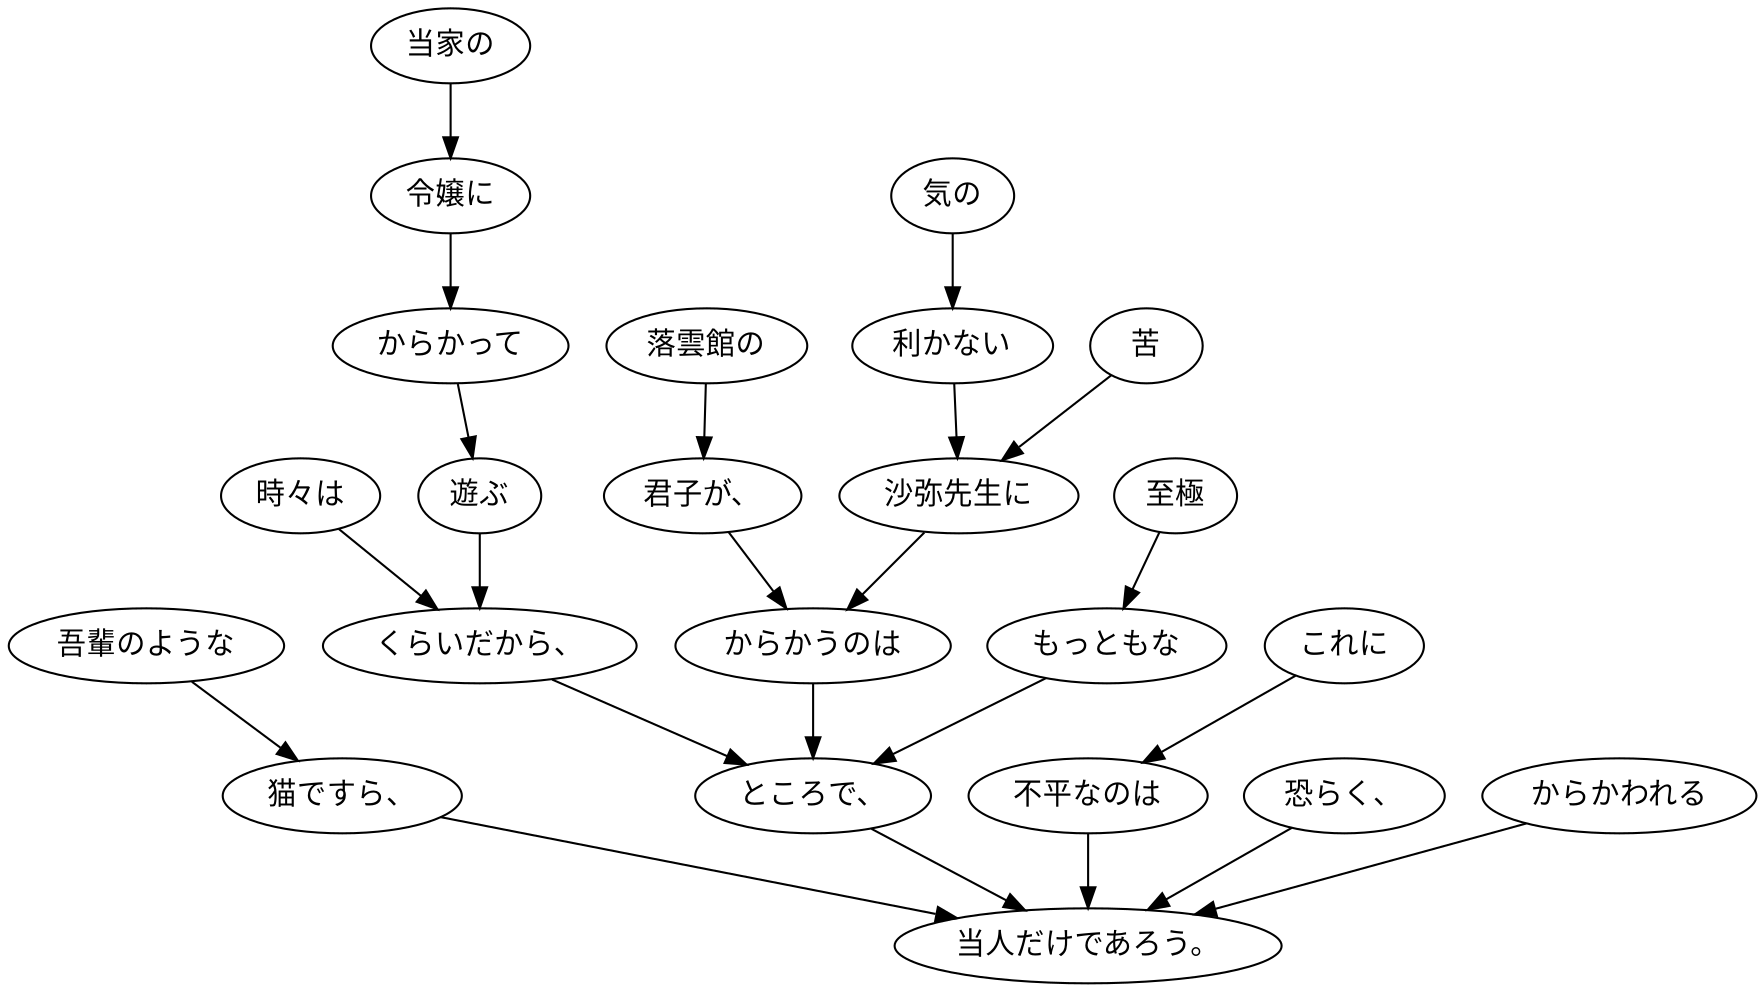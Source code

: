 digraph graph4750 {
	node0 [label="吾輩のような"];
	node1 [label="猫ですら、"];
	node2 [label="時々は"];
	node3 [label="当家の"];
	node4 [label="令嬢に"];
	node5 [label="からかって"];
	node6 [label="遊ぶ"];
	node7 [label="くらいだから、"];
	node8 [label="落雲館の"];
	node9 [label="君子が、"];
	node10 [label="気の"];
	node11 [label="利かない"];
	node12 [label="苦"];
	node13 [label="沙弥先生に"];
	node14 [label="からかうのは"];
	node15 [label="至極"];
	node16 [label="もっともな"];
	node17 [label="ところで、"];
	node18 [label="これに"];
	node19 [label="不平なのは"];
	node20 [label="恐らく、"];
	node21 [label="からかわれる"];
	node22 [label="当人だけであろう。"];
	node0 -> node1;
	node1 -> node22;
	node2 -> node7;
	node3 -> node4;
	node4 -> node5;
	node5 -> node6;
	node6 -> node7;
	node7 -> node17;
	node8 -> node9;
	node9 -> node14;
	node10 -> node11;
	node11 -> node13;
	node12 -> node13;
	node13 -> node14;
	node14 -> node17;
	node15 -> node16;
	node16 -> node17;
	node17 -> node22;
	node18 -> node19;
	node19 -> node22;
	node20 -> node22;
	node21 -> node22;
}
